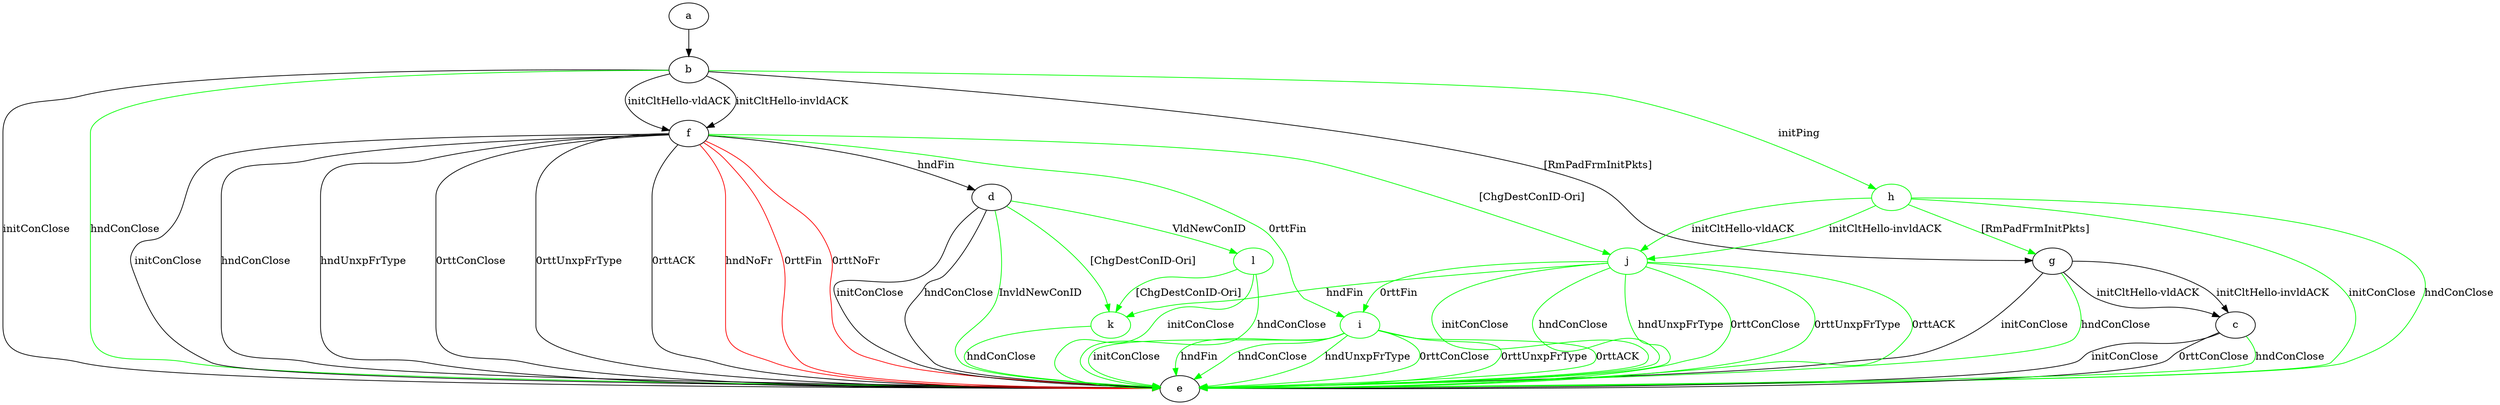 digraph "" {
	a -> b	[key=0];
	b -> e	[key=0,
		label="initConClose "];
	b -> e	[key=1,
		color=green,
		label="hndConClose "];
	b -> f	[key=0,
		label="initCltHello-vldACK "];
	b -> f	[key=1,
		label="initCltHello-invldACK "];
	b -> g	[key=0,
		label="[RmPadFrmInitPkts] "];
	h	[color=green];
	b -> h	[key=0,
		color=green,
		label="initPing "];
	c -> e	[key=0,
		label="initConClose "];
	c -> e	[key=1,
		label="0rttConClose "];
	c -> e	[key=2,
		color=green,
		label="hndConClose "];
	d -> e	[key=0,
		label="initConClose "];
	d -> e	[key=1,
		label="hndConClose "];
	d -> e	[key=2,
		color=green,
		label="InvldNewConID "];
	k	[color=green];
	d -> k	[key=0,
		color=green,
		label="[ChgDestConID-Ori] "];
	l	[color=green];
	d -> l	[key=0,
		color=green,
		label="VldNewConID "];
	f -> d	[key=0,
		label="hndFin "];
	f -> e	[key=0,
		label="initConClose "];
	f -> e	[key=1,
		label="hndConClose "];
	f -> e	[key=2,
		label="hndUnxpFrType "];
	f -> e	[key=3,
		label="0rttConClose "];
	f -> e	[key=4,
		label="0rttUnxpFrType "];
	f -> e	[key=5,
		label="0rttACK "];
	f -> e	[key=6,
		color=red,
		label="hndNoFr "];
	f -> e	[key=7,
		color=red,
		label="0rttFin "];
	f -> e	[key=8,
		color=red,
		label="0rttNoFr "];
	i	[color=green];
	f -> i	[key=0,
		color=green,
		label="0rttFin "];
	j	[color=green];
	f -> j	[key=0,
		color=green,
		label="[ChgDestConID-Ori] "];
	g -> c	[key=0,
		label="initCltHello-vldACK "];
	g -> c	[key=1,
		label="initCltHello-invldACK "];
	g -> e	[key=0,
		label="initConClose "];
	g -> e	[key=1,
		color=green,
		label="hndConClose "];
	h -> e	[key=0,
		color=green,
		label="initConClose "];
	h -> e	[key=1,
		color=green,
		label="hndConClose "];
	h -> g	[key=0,
		color=green,
		label="[RmPadFrmInitPkts] "];
	h -> j	[key=0,
		color=green,
		label="initCltHello-vldACK "];
	h -> j	[key=1,
		color=green,
		label="initCltHello-invldACK "];
	i -> e	[key=0,
		color=green,
		label="initConClose "];
	i -> e	[key=1,
		color=green,
		label="hndFin "];
	i -> e	[key=2,
		color=green,
		label="hndConClose "];
	i -> e	[key=3,
		color=green,
		label="hndUnxpFrType "];
	i -> e	[key=4,
		color=green,
		label="0rttConClose "];
	i -> e	[key=5,
		color=green,
		label="0rttUnxpFrType "];
	i -> e	[key=6,
		color=green,
		label="0rttACK "];
	j -> e	[key=0,
		color=green,
		label="initConClose "];
	j -> e	[key=1,
		color=green,
		label="hndConClose "];
	j -> e	[key=2,
		color=green,
		label="hndUnxpFrType "];
	j -> e	[key=3,
		color=green,
		label="0rttConClose "];
	j -> e	[key=4,
		color=green,
		label="0rttUnxpFrType "];
	j -> e	[key=5,
		color=green,
		label="0rttACK "];
	j -> i	[key=0,
		color=green,
		label="0rttFin "];
	j -> k	[key=0,
		color=green,
		label="hndFin "];
	k -> e	[key=0,
		color=green,
		label="hndConClose "];
	l -> e	[key=0,
		color=green,
		label="initConClose "];
	l -> e	[key=1,
		color=green,
		label="hndConClose "];
	l -> k	[key=0,
		color=green,
		label="[ChgDestConID-Ori] "];
}
